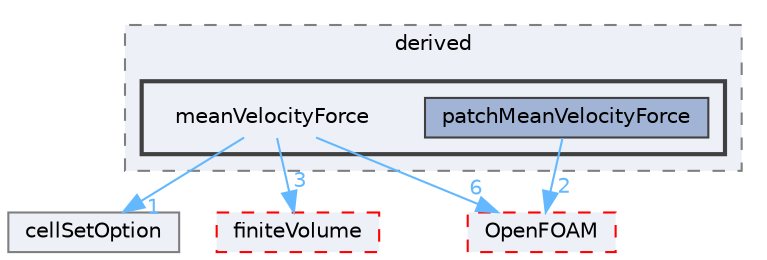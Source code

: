 digraph "src/fvOptions/sources/derived/meanVelocityForce"
{
 // LATEX_PDF_SIZE
  bgcolor="transparent";
  edge [fontname=Helvetica,fontsize=10,labelfontname=Helvetica,labelfontsize=10];
  node [fontname=Helvetica,fontsize=10,shape=box,height=0.2,width=0.4];
  compound=true
  subgraph clusterdir_04ada5f3e1c5f73b4b84eeccdf3d9cec {
    graph [ bgcolor="#edf0f7", pencolor="grey50", label="derived", fontname=Helvetica,fontsize=10 style="filled,dashed", URL="dir_04ada5f3e1c5f73b4b84eeccdf3d9cec.html",tooltip=""]
  subgraph clusterdir_480b2b3b2854600013d45bb6ffed2c73 {
    graph [ bgcolor="#edf0f7", pencolor="grey25", label="", fontname=Helvetica,fontsize=10 style="filled,bold", URL="dir_480b2b3b2854600013d45bb6ffed2c73.html",tooltip=""]
    dir_480b2b3b2854600013d45bb6ffed2c73 [shape=plaintext, label="meanVelocityForce"];
  dir_1b6986f4669362627c4ddb6efa429541 [label="patchMeanVelocityForce", fillcolor="#a2b4d6", color="grey25", style="filled", URL="dir_1b6986f4669362627c4ddb6efa429541.html",tooltip=""];
  }
  }
  dir_3985ce20ae33982f8c583731dc480b49 [label="cellSetOption", fillcolor="#edf0f7", color="grey50", style="filled", URL="dir_3985ce20ae33982f8c583731dc480b49.html",tooltip=""];
  dir_9bd15774b555cf7259a6fa18f99fe99b [label="finiteVolume", fillcolor="#edf0f7", color="red", style="filled,dashed", URL="dir_9bd15774b555cf7259a6fa18f99fe99b.html",tooltip=""];
  dir_c5473ff19b20e6ec4dfe5c310b3778a8 [label="OpenFOAM", fillcolor="#edf0f7", color="red", style="filled,dashed", URL="dir_c5473ff19b20e6ec4dfe5c310b3778a8.html",tooltip=""];
  dir_480b2b3b2854600013d45bb6ffed2c73->dir_3985ce20ae33982f8c583731dc480b49 [headlabel="1", labeldistance=1.5 headhref="dir_002348_000430.html" href="dir_002348_000430.html" color="steelblue1" fontcolor="steelblue1"];
  dir_480b2b3b2854600013d45bb6ffed2c73->dir_9bd15774b555cf7259a6fa18f99fe99b [headlabel="3", labeldistance=1.5 headhref="dir_002348_001387.html" href="dir_002348_001387.html" color="steelblue1" fontcolor="steelblue1"];
  dir_480b2b3b2854600013d45bb6ffed2c73->dir_c5473ff19b20e6ec4dfe5c310b3778a8 [headlabel="6", labeldistance=1.5 headhref="dir_002348_002695.html" href="dir_002348_002695.html" color="steelblue1" fontcolor="steelblue1"];
  dir_1b6986f4669362627c4ddb6efa429541->dir_c5473ff19b20e6ec4dfe5c310b3778a8 [headlabel="2", labeldistance=1.5 headhref="dir_002838_002695.html" href="dir_002838_002695.html" color="steelblue1" fontcolor="steelblue1"];
}
